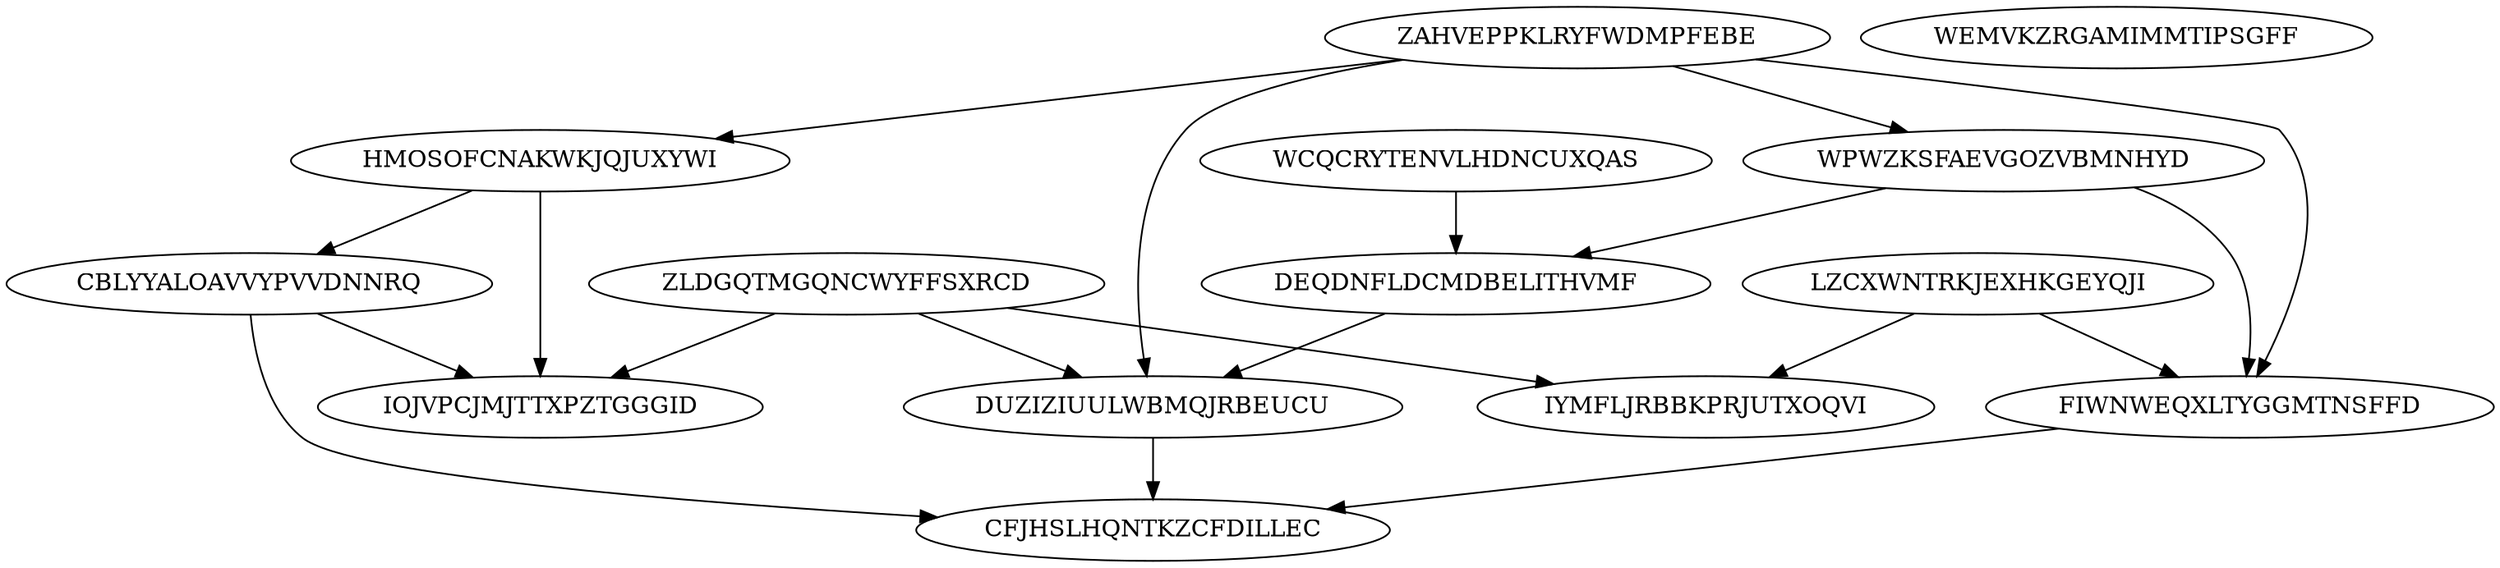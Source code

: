 digraph N14M19 {
	WCQCRYTENVLHDNCUXQAS	[Weight=18];
	LZCXWNTRKJEXHKGEYQJI	[Weight=15];
	ZAHVEPPKLRYFWDMPFEBE	[Weight=20];
	ZLDGQTMGQNCWYFFSXRCD	[Weight=18];
	HMOSOFCNAKWKJQJUXYWI	[Weight=13];
	CBLYYALOAVVYPVVDNNRQ	[Weight=14];
	IOJVPCJMJTTXPZTGGGID	[Weight=15];
	WPWZKSFAEVGOZVBMNHYD	[Weight=12];
	IYMFLJRBBKPRJUTXOQVI	[Weight=17];
	WEMVKZRGAMIMMTIPSGFF	[Weight=10];
	DEQDNFLDCMDBELITHVMF	[Weight=12];
	FIWNWEQXLTYGGMTNSFFD	[Weight=14];
	DUZIZIUULWBMQJRBEUCU	[Weight=11];
	CFJHSLHQNTKZCFDILLEC	[Weight=16];
	ZAHVEPPKLRYFWDMPFEBE -> DUZIZIUULWBMQJRBEUCU [Weight=12];
	WCQCRYTENVLHDNCUXQAS -> DEQDNFLDCMDBELITHVMF [Weight=18];
	ZAHVEPPKLRYFWDMPFEBE -> WPWZKSFAEVGOZVBMNHYD [Weight=20];
	WPWZKSFAEVGOZVBMNHYD -> FIWNWEQXLTYGGMTNSFFD [Weight=14];
	CBLYYALOAVVYPVVDNNRQ -> IOJVPCJMJTTXPZTGGGID [Weight=18];
	LZCXWNTRKJEXHKGEYQJI -> FIWNWEQXLTYGGMTNSFFD [Weight=11];
	LZCXWNTRKJEXHKGEYQJI -> IYMFLJRBBKPRJUTXOQVI [Weight=15];
	ZLDGQTMGQNCWYFFSXRCD -> IYMFLJRBBKPRJUTXOQVI [Weight=19];
	WPWZKSFAEVGOZVBMNHYD -> DEQDNFLDCMDBELITHVMF [Weight=11];
	DUZIZIUULWBMQJRBEUCU -> CFJHSLHQNTKZCFDILLEC [Weight=17];
	CBLYYALOAVVYPVVDNNRQ -> CFJHSLHQNTKZCFDILLEC [Weight=15];
	ZAHVEPPKLRYFWDMPFEBE -> FIWNWEQXLTYGGMTNSFFD [Weight=18];
	ZLDGQTMGQNCWYFFSXRCD -> IOJVPCJMJTTXPZTGGGID [Weight=15];
	FIWNWEQXLTYGGMTNSFFD -> CFJHSLHQNTKZCFDILLEC [Weight=17];
	ZAHVEPPKLRYFWDMPFEBE -> HMOSOFCNAKWKJQJUXYWI [Weight=10];
	HMOSOFCNAKWKJQJUXYWI -> IOJVPCJMJTTXPZTGGGID [Weight=20];
	HMOSOFCNAKWKJQJUXYWI -> CBLYYALOAVVYPVVDNNRQ [Weight=19];
	DEQDNFLDCMDBELITHVMF -> DUZIZIUULWBMQJRBEUCU [Weight=11];
	ZLDGQTMGQNCWYFFSXRCD -> DUZIZIUULWBMQJRBEUCU [Weight=14];
}
